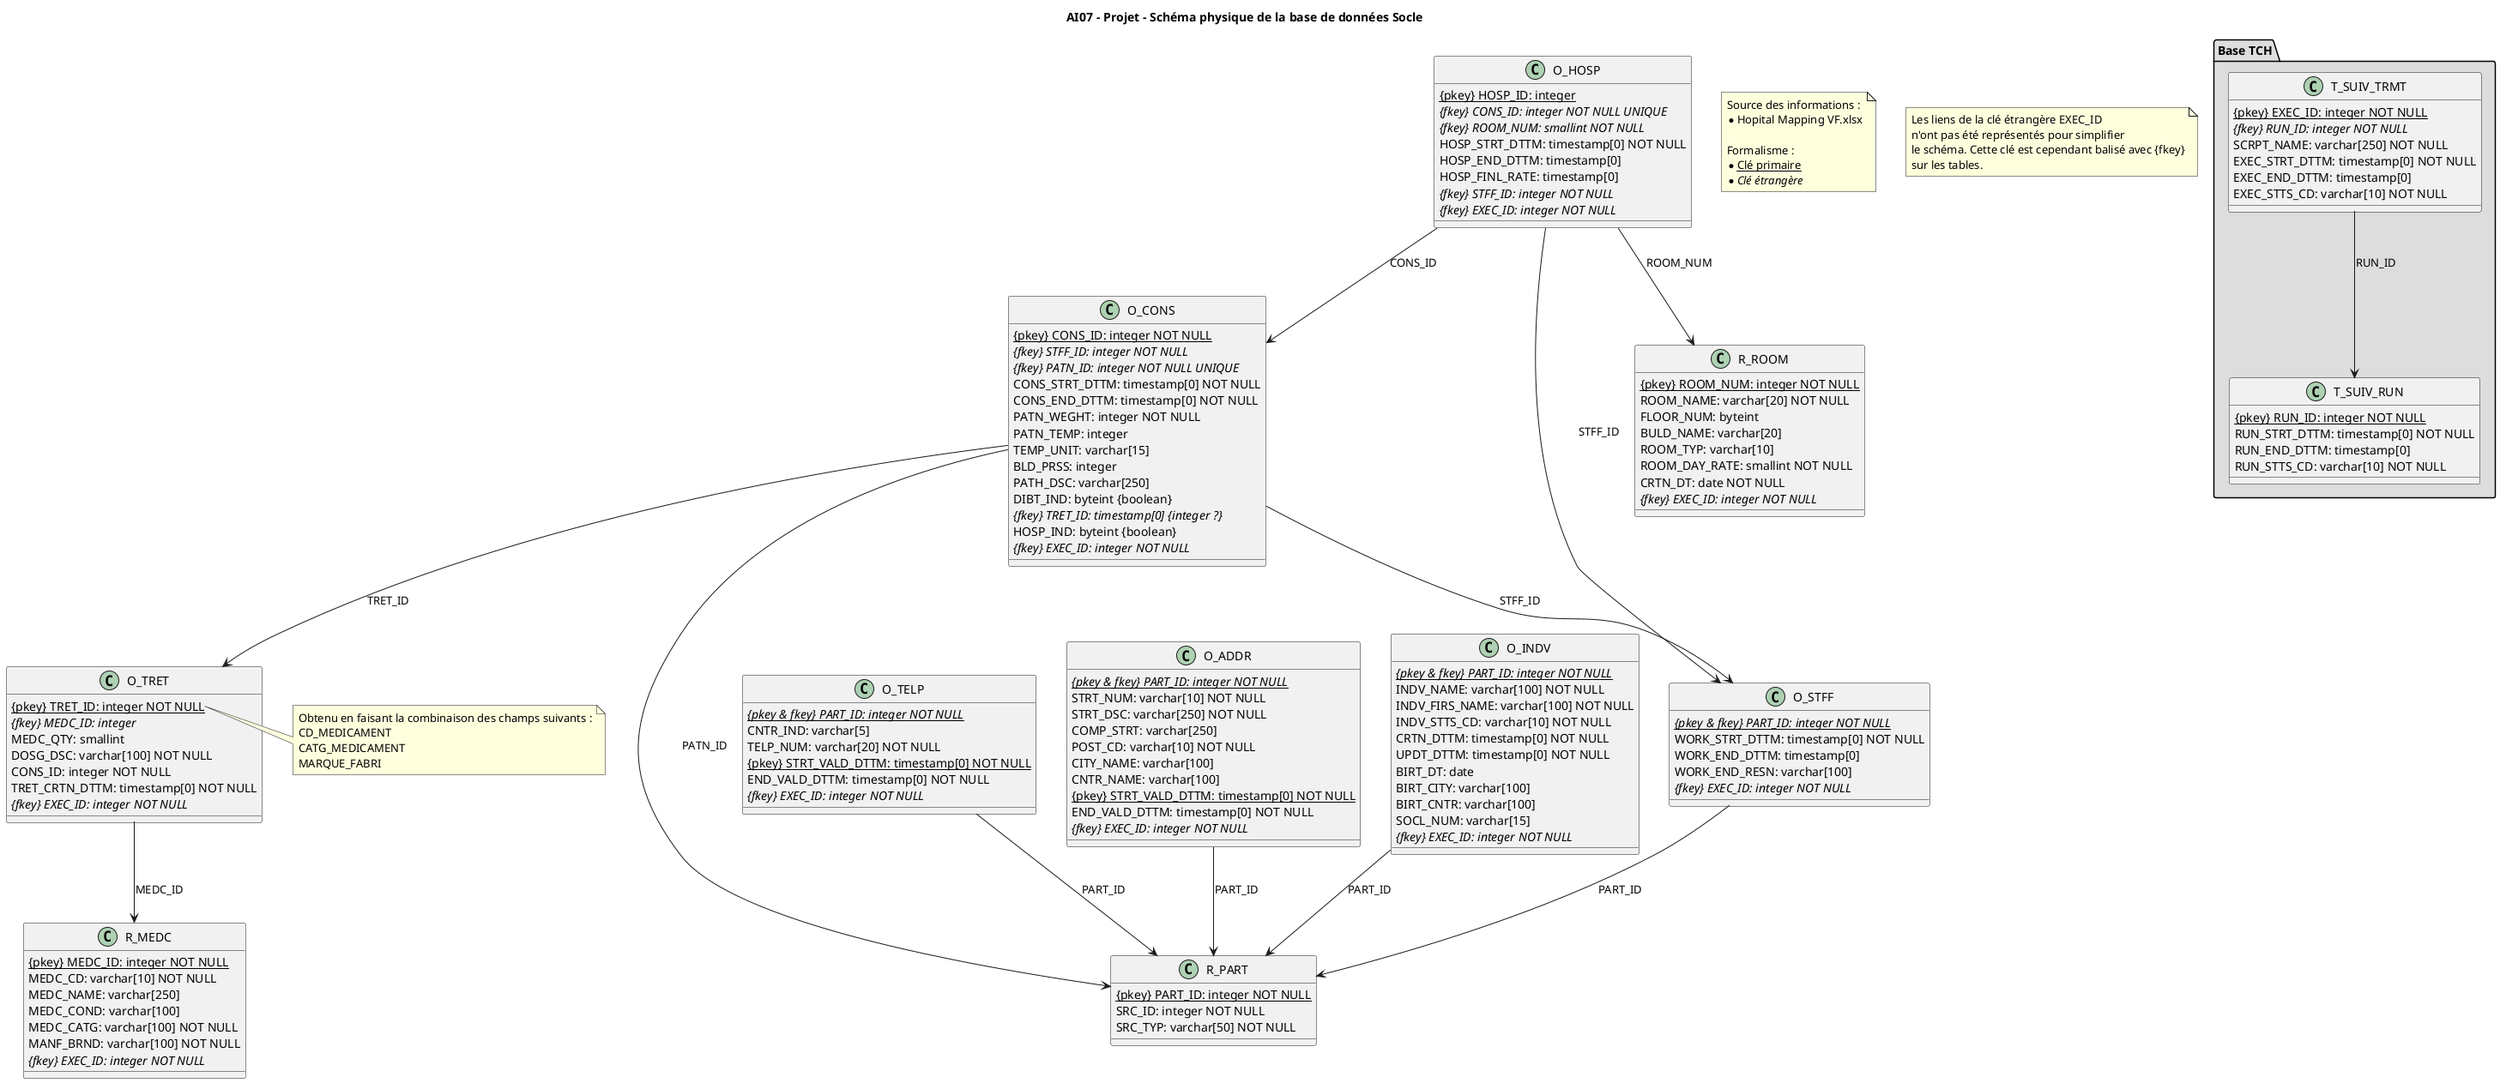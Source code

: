 @startuml
title AI07 - Projet - Schéma physique de la base de données Socle

note as N_Source
  Source des informations :
  * Hopital Mapping VF.xlsx

  Formalisme :
  * <u>Clé primaire</u>
  * <i>Clé étrangère</i>
end note

note as N_Exec_ID
  Les liens de la clé étrangère EXEC_ID
  n'ont pas été représentés pour simplifier
  le schéma. Cette clé est cependant balisé avec {fkey}
  sur les tables.
end note

class R_ROOM {
    {static} {pkey} ROOM_NUM: integer NOT NULL
    ROOM_NAME: varchar[20] NOT NULL
    FLOOR_NUM: byteint
    BULD_NAME: varchar[20]
    ROOM_TYP: varchar[10]
    ROOM_DAY_RATE: smallint NOT NULL
    CRTN_DT: date NOT NULL
    {abstract} {fkey} EXEC_ID: integer NOT NULL
}

class O_TRET {
    {static} {pkey} TRET_ID: integer NOT NULL
    {abstract} {fkey} MEDC_ID: integer
    MEDC_QTY: smallint
    DOSG_DSC: varchar[100] NOT NULL
    CONS_ID: integer NOT NULL
    TRET_CRTN_DTTM: timestamp[0] NOT NULL
    {abstract} {fkey} EXEC_ID: integer NOT NULL
}
note right of O_TRET::TRET_ID
    Obtenu en faisant la combinaison des champs suivants :
    CD_MEDICAMENT
    CATG_MEDICAMENT
    MARQUE_FABRI
end note

class R_PART {
    {static} {pkey} PART_ID: integer NOT NULL
    SRC_ID: integer NOT NULL
    SRC_TYP: varchar[50] NOT NULL
}

class O_INDV {
    {static} {abstract} {pkey & fkey} PART_ID: integer NOT NULL
    INDV_NAME: varchar[100] NOT NULL
    INDV_FIRS_NAME: varchar[100] NOT NULL
    INDV_STTS_CD: varchar[10] NOT NULL
    CRTN_DTTM: timestamp[0] NOT NULL
    UPDT_DTTM: timestamp[0] NOT NULL
    BIRT_DT: date
    BIRT_CITY: varchar[100]
    BIRT_CNTR: varchar[100]
    SOCL_NUM: varchar[15]
    {abstract} {fkey} EXEC_ID: integer NOT NULL
}

class O_STFF {
    {static} {abstract} {pkey & fkey} PART_ID: integer NOT NULL
    WORK_STRT_DTTM: timestamp[0] NOT NULL
    WORK_END_DTTM: timestamp[0]
    WORK_END_RESN: varchar[100]
    {abstract} {fkey} EXEC_ID: integer NOT NULL
}

class O_TELP {
    {static} {abstract} {pkey & fkey} PART_ID: integer NOT NULL
    CNTR_IND: varchar[5]
    TELP_NUM: varchar[20] NOT NULL
    {static} {pkey} STRT_VALD_DTTM: timestamp[0] NOT NULL
    END_VALD_DTTM: timestamp[0] NOT NULL
    {abstract} {fkey} EXEC_ID: integer NOT NULL
}

class O_ADDR {
    {static} {abstract} {pkey & fkey} PART_ID: integer NOT NULL
    STRT_NUM: varchar[10] NOT NULL
    STRT_DSC: varchar[250] NOT NULL
    COMP_STRT: varchar[250]
    POST_CD: varchar[10] NOT NULL
    CITY_NAME: varchar[100]
    CNTR_NAME: varchar[100]
    {static} {pkey} STRT_VALD_DTTM: timestamp[0] NOT NULL
    END_VALD_DTTM: timestamp[0] NOT NULL
    {abstract} {fkey} EXEC_ID: integer NOT NULL
}

class O_CONS {
    {static} {pkey} CONS_ID: integer NOT NULL
    {abstract} {fkey} STFF_ID: integer NOT NULL
    {abstract} {fkey} PATN_ID: integer NOT NULL UNIQUE
    CONS_STRT_DTTM: timestamp[0] NOT NULL
    CONS_END_DTTM: timestamp[0] NOT NULL
    PATN_WEGHT: integer NOT NULL
    PATN_TEMP: integer
    TEMP_UNIT: varchar[15]
    BLD_PRSS: integer
    PATH_DSC: varchar[250]
    DIBT_IND: byteint {boolean}
    {abstract} {fkey} TRET_ID: timestamp[0] {integer ?}
    HOSP_IND: byteint {boolean}
    {abstract} {fkey} EXEC_ID: integer NOT NULL
}

class O_HOSP {
    {static} {pkey} HOSP_ID: integer
    {abstract} {fkey} CONS_ID: integer NOT NULL UNIQUE
    {abstract} {fkey} ROOM_NUM: smallint NOT NULL
    HOSP_STRT_DTTM: timestamp[0] NOT NULL
    HOSP_END_DTTM: timestamp[0]
    HOSP_FINL_RATE: timestamp[0]
    {abstract} {fkey} STFF_ID: integer NOT NULL
    {abstract} {fkey} EXEC_ID: integer NOT NULL
}

class R_MEDC {
    {static} {pkey} MEDC_ID: integer NOT NULL
    MEDC_CD: varchar[10] NOT NULL
    MEDC_NAME: varchar[250]
    MEDC_COND: varchar[100]
    MEDC_CATG: varchar[100] NOT NULL
    MANF_BRND: varchar[100] NOT NULL
    {abstract} {fkey} EXEC_ID: integer NOT NULL
}

package "Base TCH" #DDDDDD {
    class T_SUIV_TRMT {
        {static} {pkey} EXEC_ID: integer NOT NULL
        {abstract} {fkey} RUN_ID: integer NOT NULL
        SCRPT_NAME: varchar[250] NOT NULL
        EXEC_STRT_DTTM: timestamp[0] NOT NULL
        EXEC_END_DTTM: timestamp[0]
        EXEC_STTS_CD: varchar[10] NOT NULL
    }

    class T_SUIV_RUN {
        {static} {pkey} RUN_ID: integer NOT NULL
        RUN_STRT_DTTM: timestamp[0] NOT NULL
        RUN_END_DTTM: timestamp[0]
        RUN_STTS_CD: varchar[10] NOT NULL
    }
}

O_TRET --> R_MEDC: MEDC_ID

O_INDV --> R_PART: PART_ID

O_STFF --> R_PART: PART_ID

O_TELP --> R_PART: PART_ID

O_ADDR --> R_PART: PART_ID

O_CONS --> O_STFF: STFF_ID
O_CONS --> R_PART: PATN_ID
O_CONS --> O_TRET: TRET_ID

O_HOSP --> O_CONS: CONS_ID
O_HOSP --> R_ROOM: ROOM_NUM
O_HOSP --> O_STFF: STFF_ID

T_SUIV_TRMT --> T_SUIV_RUN: RUN_ID

' Bloc trmt id
'R_ROOM --> T_SUIV_TRMT
'O_TRET --> T_SUIV_TRMT
'O_INDV --> T_SUIV_TRMT
'O_STFF --> T_SUIV_TRMT
'O_TELP --> T_SUIV_TRMT
'O_ADDR --> T_SUIV_TRMT
'O_ADDR --> T_SUIV_TRMT
'O_CONS --> T_SUIV_TRMT
'O_HOSP --> T_SUIV_TRMT
@enduml